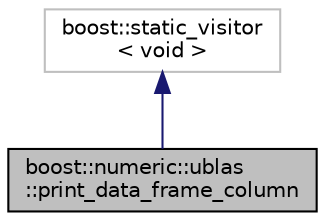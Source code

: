digraph "boost::numeric::ublas::print_data_frame_column"
{
  edge [fontname="Helvetica",fontsize="10",labelfontname="Helvetica",labelfontsize="10"];
  node [fontname="Helvetica",fontsize="10",shape=record];
  Node1 [label="boost::numeric::ublas\l::print_data_frame_column",height=0.2,width=0.4,color="black", fillcolor="grey75", style="filled", fontcolor="black"];
  Node2 -> Node1 [dir="back",color="midnightblue",fontsize="10",style="solid",fontname="Helvetica"];
  Node2 [label="boost::static_visitor\l\< void \>",height=0.2,width=0.4,color="grey75", fillcolor="white", style="filled"];
}
